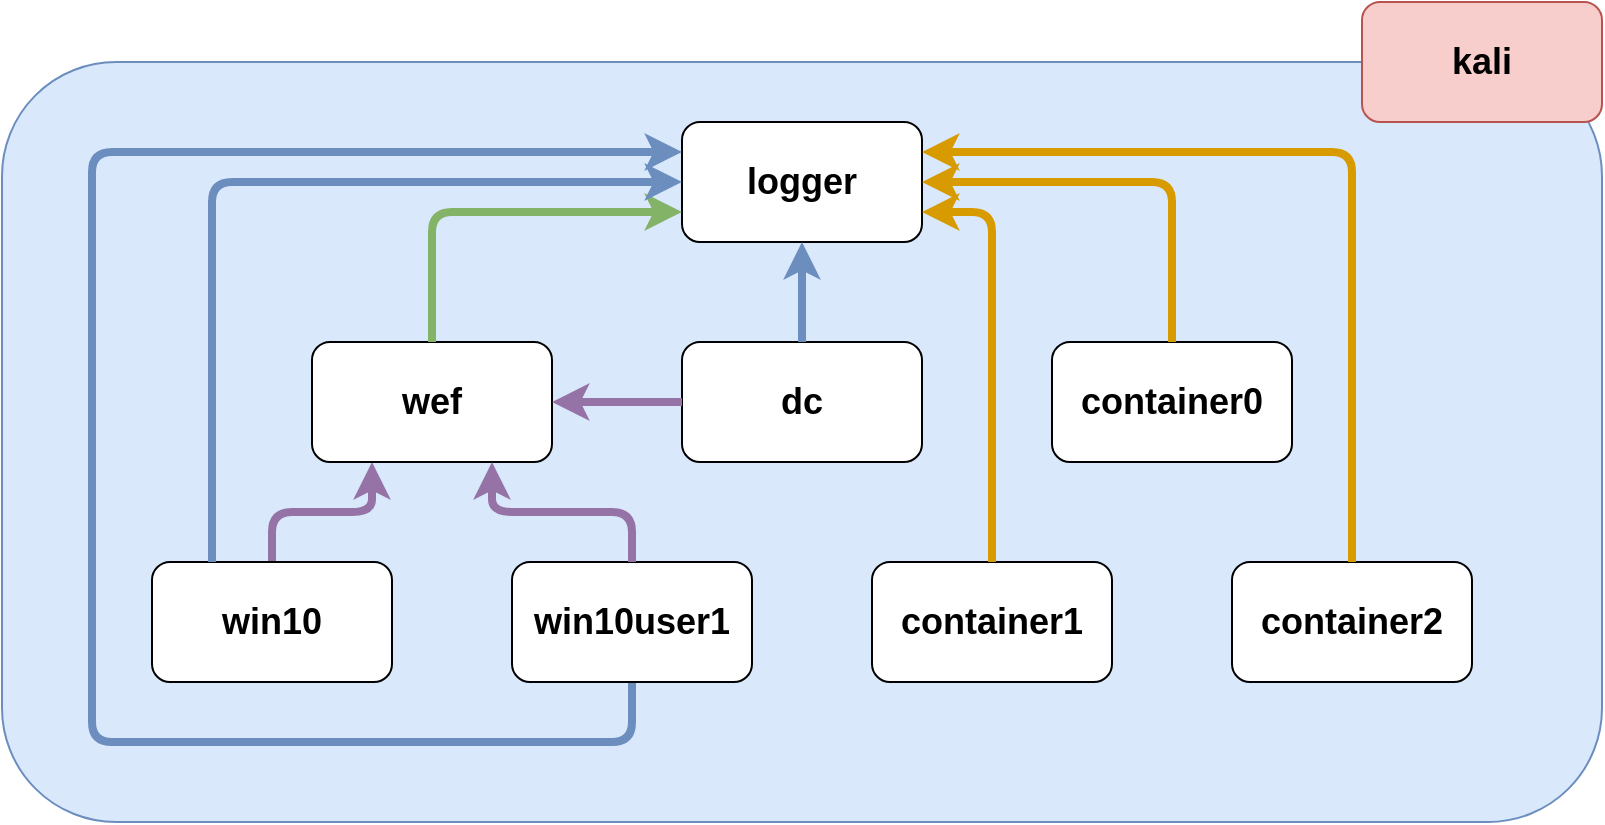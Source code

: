 <mxfile scale="2" border="0">
    <diagram id="r8ulnOmkAodPr0Mhfclk" name="Page-1">
        <mxGraphModel dx="895" dy="663" grid="1" gridSize="10" guides="1" tooltips="1" connect="1" arrows="1" fold="1" page="1" pageScale="1" pageWidth="850" pageHeight="1100" math="0" shadow="0">
            <root>
                <mxCell id="0"/>
                <mxCell id="1" parent="0"/>
                <mxCell id="2" value="" style="rounded=1;whiteSpace=wrap;html=1;fillColor=#dae8fc;strokeColor=#6c8ebf;" parent="1" vertex="1">
                    <mxGeometry x="25" y="80" width="800" height="380" as="geometry"/>
                </mxCell>
                <mxCell id="3" value="&lt;h2&gt;logger&lt;/h2&gt;" style="rounded=1;whiteSpace=wrap;html=1;" parent="1" vertex="1">
                    <mxGeometry x="365" y="110" width="120" height="60" as="geometry"/>
                </mxCell>
                <mxCell id="4" value="&lt;h2&gt;dc&lt;/h2&gt;" style="rounded=1;whiteSpace=wrap;html=1;" parent="1" vertex="1">
                    <mxGeometry x="365" y="220" width="120" height="60" as="geometry"/>
                </mxCell>
                <mxCell id="11" style="edgeStyle=elbowEdgeStyle;html=1;exitX=0.5;exitY=0;exitDx=0;exitDy=0;entryX=0.25;entryY=1;entryDx=0;entryDy=0;elbow=vertical;strokeWidth=4;fillColor=#e1d5e7;strokeColor=#9673a6;" parent="1" source="5" target="7" edge="1">
                    <mxGeometry relative="1" as="geometry"/>
                </mxCell>
                <mxCell id="5" value="&lt;h2&gt;win10&lt;/h2&gt;" style="rounded=1;whiteSpace=wrap;html=1;" parent="1" vertex="1">
                    <mxGeometry x="100" y="330" width="120" height="60" as="geometry"/>
                </mxCell>
                <mxCell id="22" style="edgeStyle=orthogonalEdgeStyle;elbow=vertical;html=1;exitX=0.5;exitY=1;exitDx=0;exitDy=0;entryX=0;entryY=0.25;entryDx=0;entryDy=0;strokeWidth=4;fillColor=#dae8fc;strokeColor=#6c8ebf;" parent="1" source="6" target="3" edge="1">
                    <mxGeometry relative="1" as="geometry">
                        <Array as="points">
                            <mxPoint x="340" y="420"/>
                            <mxPoint x="70" y="420"/>
                            <mxPoint x="70" y="125"/>
                        </Array>
                    </mxGeometry>
                </mxCell>
                <mxCell id="6" value="&lt;h2&gt;win10user1&lt;/h2&gt;" style="rounded=1;whiteSpace=wrap;html=1;" parent="1" vertex="1">
                    <mxGeometry x="280" y="330" width="120" height="60" as="geometry"/>
                </mxCell>
                <mxCell id="7" value="&lt;h2&gt;wef&lt;/h2&gt;" style="rounded=1;whiteSpace=wrap;html=1;" parent="1" vertex="1">
                    <mxGeometry x="180" y="220" width="120" height="60" as="geometry"/>
                </mxCell>
                <mxCell id="8" value="&lt;h2&gt;container0&lt;/h2&gt;" style="rounded=1;whiteSpace=wrap;html=1;" parent="1" vertex="1">
                    <mxGeometry x="550" y="220" width="120" height="60" as="geometry"/>
                </mxCell>
                <mxCell id="9" value="&lt;h2&gt;container1&lt;/h2&gt;" style="rounded=1;whiteSpace=wrap;html=1;" parent="1" vertex="1">
                    <mxGeometry x="460" y="330" width="120" height="60" as="geometry"/>
                </mxCell>
                <mxCell id="10" value="&lt;h2&gt;container2&lt;/h2&gt;" style="rounded=1;whiteSpace=wrap;html=1;" parent="1" vertex="1">
                    <mxGeometry x="640" y="330" width="120" height="60" as="geometry"/>
                </mxCell>
                <mxCell id="14" style="edgeStyle=elbowEdgeStyle;html=1;exitX=0.5;exitY=0;exitDx=0;exitDy=0;entryX=0.75;entryY=1;entryDx=0;entryDy=0;elbow=vertical;strokeWidth=4;fillColor=#e1d5e7;strokeColor=#9673a6;" parent="1" source="6" target="7" edge="1">
                    <mxGeometry relative="1" as="geometry">
                        <mxPoint x="170" y="340" as="sourcePoint"/>
                        <mxPoint x="250" y="290" as="targetPoint"/>
                    </mxGeometry>
                </mxCell>
                <mxCell id="15" style="edgeStyle=elbowEdgeStyle;html=1;exitX=0;exitY=0.5;exitDx=0;exitDy=0;entryX=1;entryY=0.5;entryDx=0;entryDy=0;elbow=vertical;strokeWidth=4;fillColor=#e1d5e7;strokeColor=#9673a6;" parent="1" source="4" target="7" edge="1">
                    <mxGeometry relative="1" as="geometry">
                        <mxPoint x="180" y="350" as="sourcePoint"/>
                        <mxPoint x="260" y="300" as="targetPoint"/>
                    </mxGeometry>
                </mxCell>
                <mxCell id="16" style="edgeStyle=elbowEdgeStyle;html=1;exitX=0.5;exitY=0;exitDx=0;exitDy=0;entryX=0;entryY=0.75;entryDx=0;entryDy=0;elbow=vertical;strokeWidth=4;fillColor=#d5e8d4;strokeColor=#82b366;" parent="1" source="7" target="3" edge="1">
                    <mxGeometry relative="1" as="geometry">
                        <mxPoint x="190" y="360" as="sourcePoint"/>
                        <mxPoint x="270" y="310" as="targetPoint"/>
                        <Array as="points">
                            <mxPoint x="300" y="155"/>
                            <mxPoint x="310" y="140"/>
                        </Array>
                    </mxGeometry>
                </mxCell>
                <mxCell id="17" style="edgeStyle=elbowEdgeStyle;html=1;exitX=0.5;exitY=0;exitDx=0;exitDy=0;entryX=0.5;entryY=1;entryDx=0;entryDy=0;elbow=vertical;strokeWidth=4;fillColor=#dae8fc;strokeColor=#6c8ebf;" parent="1" source="4" target="3" edge="1">
                    <mxGeometry relative="1" as="geometry">
                        <mxPoint x="250" y="230.0" as="sourcePoint"/>
                        <mxPoint x="375" y="150" as="targetPoint"/>
                        <Array as="points">
                            <mxPoint x="410" y="190"/>
                            <mxPoint x="320" y="150"/>
                        </Array>
                    </mxGeometry>
                </mxCell>
                <mxCell id="19" style="edgeStyle=elbowEdgeStyle;html=1;entryX=0;entryY=0.5;entryDx=0;entryDy=0;elbow=vertical;strokeWidth=4;fillColor=#dae8fc;strokeColor=#6c8ebf;exitX=0.25;exitY=0;exitDx=0;exitDy=0;" parent="1" source="5" target="3" edge="1">
                    <mxGeometry relative="1" as="geometry">
                        <mxPoint x="320" y="450.0" as="sourcePoint"/>
                        <mxPoint x="320" y="400" as="targetPoint"/>
                        <Array as="points">
                            <mxPoint x="260" y="140"/>
                            <mxPoint x="120" y="125"/>
                            <mxPoint x="90" y="410"/>
                            <mxPoint x="70" y="420"/>
                            <mxPoint x="50" y="180"/>
                            <mxPoint x="150" y="125"/>
                            <mxPoint x="210" y="320"/>
                            <mxPoint x="305" y="420"/>
                            <mxPoint x="215" y="380"/>
                        </Array>
                    </mxGeometry>
                </mxCell>
                <mxCell id="20" style="edgeStyle=elbowEdgeStyle;html=1;exitX=0.5;exitY=0;exitDx=0;exitDy=0;entryX=1;entryY=0.5;entryDx=0;entryDy=0;elbow=vertical;strokeWidth=4;fillColor=#ffe6cc;strokeColor=#d79b00;" parent="1" source="8" target="3" edge="1">
                    <mxGeometry relative="1" as="geometry">
                        <mxPoint x="445" y="240.0" as="sourcePoint"/>
                        <mxPoint x="445" y="190" as="targetPoint"/>
                        <Array as="points">
                            <mxPoint x="550" y="140"/>
                            <mxPoint x="340" y="170"/>
                        </Array>
                    </mxGeometry>
                </mxCell>
                <mxCell id="21" style="edgeStyle=elbowEdgeStyle;html=1;exitX=0.5;exitY=0;exitDx=0;exitDy=0;entryX=1;entryY=0.75;entryDx=0;entryDy=0;elbow=vertical;strokeWidth=4;fillColor=#ffe6cc;strokeColor=#d79b00;" parent="1" source="9" target="3" edge="1">
                    <mxGeometry relative="1" as="geometry">
                        <mxPoint x="455" y="250.0" as="sourcePoint"/>
                        <mxPoint x="455" y="200" as="targetPoint"/>
                        <Array as="points">
                            <mxPoint x="510" y="155"/>
                            <mxPoint x="350" y="180"/>
                        </Array>
                    </mxGeometry>
                </mxCell>
                <mxCell id="23" style="edgeStyle=elbowEdgeStyle;html=1;exitX=0.5;exitY=0;exitDx=0;exitDy=0;entryX=1;entryY=0.25;entryDx=0;entryDy=0;elbow=vertical;strokeWidth=4;fillColor=#ffe6cc;strokeColor=#d79b00;" parent="1" source="10" target="3" edge="1">
                    <mxGeometry relative="1" as="geometry">
                        <mxPoint x="465" y="260.0" as="sourcePoint"/>
                        <mxPoint x="465" y="210.0" as="targetPoint"/>
                        <Array as="points">
                            <mxPoint x="600" y="125"/>
                            <mxPoint x="360" y="190"/>
                        </Array>
                    </mxGeometry>
                </mxCell>
                <mxCell id="24" value="&lt;h2&gt;kali&lt;/h2&gt;" style="rounded=1;whiteSpace=wrap;html=1;fillColor=#f8cecc;strokeColor=#b85450;" parent="1" vertex="1">
                    <mxGeometry x="705" y="50" width="120" height="60" as="geometry"/>
                </mxCell>
            </root>
        </mxGraphModel>
    </diagram>
</mxfile>